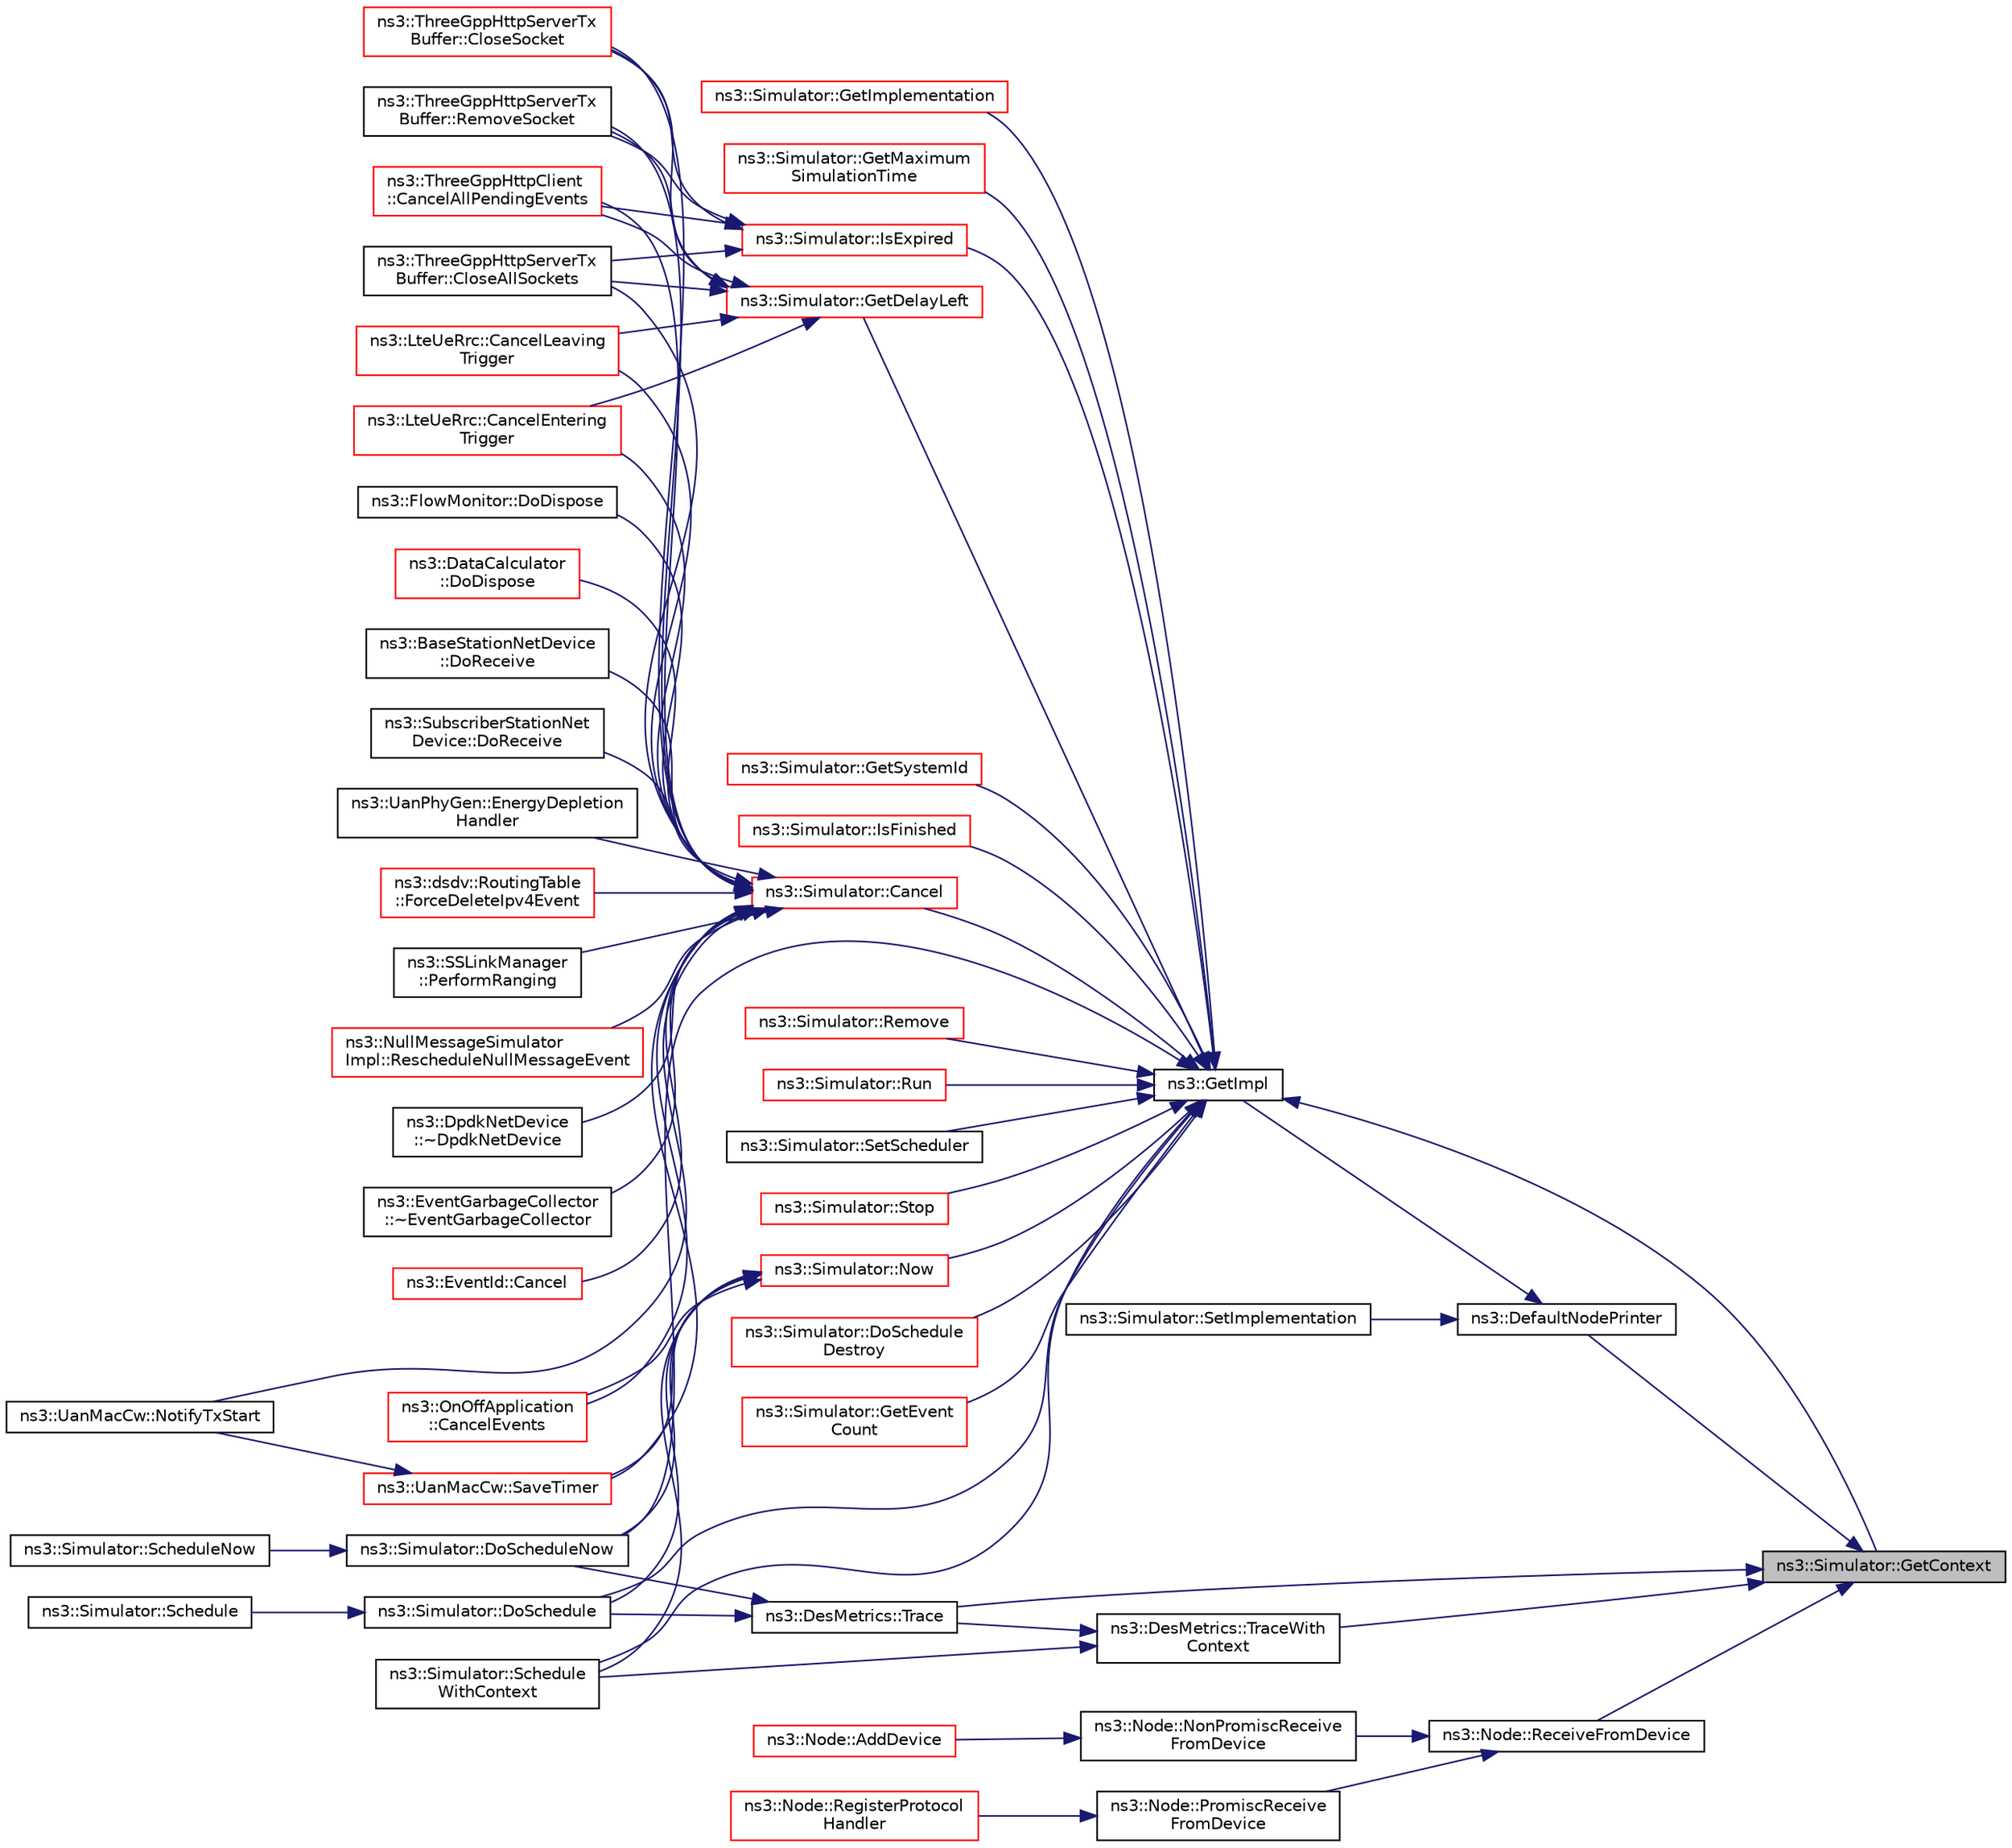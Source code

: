 digraph "ns3::Simulator::GetContext"
{
 // LATEX_PDF_SIZE
  edge [fontname="Helvetica",fontsize="10",labelfontname="Helvetica",labelfontsize="10"];
  node [fontname="Helvetica",fontsize="10",shape=record];
  rankdir="RL";
  Node1 [label="ns3::Simulator::GetContext",height=0.2,width=0.4,color="black", fillcolor="grey75", style="filled", fontcolor="black",tooltip="Get the current simulation context."];
  Node1 -> Node2 [dir="back",color="midnightblue",fontsize="10",style="solid",fontname="Helvetica"];
  Node2 [label="ns3::DefaultNodePrinter",height=0.2,width=0.4,color="black", fillcolor="white", style="filled",URL="$group__logging.html#gac4c06cbbed12229d85991ced145f6be2",tooltip="Default node id printer implementation."];
  Node2 -> Node3 [dir="back",color="midnightblue",fontsize="10",style="solid",fontname="Helvetica"];
  Node3 [label="ns3::GetImpl",height=0.2,width=0.4,color="black", fillcolor="white", style="filled",URL="$group__simulator.html#ga42eb4eddad41528d4d99794a3dae3fd0",tooltip="Get the SimulatorImpl singleton."];
  Node3 -> Node4 [dir="back",color="midnightblue",fontsize="10",style="solid",fontname="Helvetica"];
  Node4 [label="ns3::Simulator::Cancel",height=0.2,width=0.4,color="red", fillcolor="white", style="filled",URL="$classns3_1_1_simulator.html#a1b903a62d6117ef28f7ba3c6500689bf",tooltip="Set the cancel bit on this event: the event's associated function will not be invoked when it expires..."];
  Node4 -> Node5 [dir="back",color="midnightblue",fontsize="10",style="solid",fontname="Helvetica"];
  Node5 [label="ns3::DpdkNetDevice\l::~DpdkNetDevice",height=0.2,width=0.4,color="black", fillcolor="white", style="filled",URL="$classns3_1_1_dpdk_net_device.html#a34d2d295210e4e0a0fe615972c7b2fbc",tooltip="Destructor for the DpdkNetDevice."];
  Node4 -> Node6 [dir="back",color="midnightblue",fontsize="10",style="solid",fontname="Helvetica"];
  Node6 [label="ns3::EventGarbageCollector\l::~EventGarbageCollector",height=0.2,width=0.4,color="black", fillcolor="white", style="filled",URL="$classns3_1_1_event_garbage_collector.html#ad77d417d7db0bf411456bc8f94bd2b90",tooltip=" "];
  Node4 -> Node7 [dir="back",color="midnightblue",fontsize="10",style="solid",fontname="Helvetica"];
  Node7 [label="ns3::EventId::Cancel",height=0.2,width=0.4,color="red", fillcolor="white", style="filled",URL="$classns3_1_1_event_id.html#a993ae94e48e014e1afd47edb16db7a11",tooltip="This method is syntactic sugar for the ns3::Simulator::Cancel method."];
  Node4 -> Node506 [dir="back",color="midnightblue",fontsize="10",style="solid",fontname="Helvetica"];
  Node506 [label="ns3::ThreeGppHttpClient\l::CancelAllPendingEvents",height=0.2,width=0.4,color="red", fillcolor="white", style="filled",URL="$classns3_1_1_three_gpp_http_client.html#a86b8bdd3934110f7e15bb3f2fdcedcc4",tooltip="Cancels m_eventRequestMainObject, m_eventRequestEmbeddedObject, and m_eventParseMainObject."];
  Node4 -> Node512 [dir="back",color="midnightblue",fontsize="10",style="solid",fontname="Helvetica"];
  Node512 [label="ns3::LteUeRrc::CancelEntering\lTrigger",height=0.2,width=0.4,color="red", fillcolor="white", style="filled",URL="$classns3_1_1_lte_ue_rrc.html#a9221d85411de5dd375b71b44e3331c5c",tooltip="Clear all the waiting triggers in m_enteringTriggerQueue which are associated with the given measurem..."];
  Node4 -> Node521 [dir="back",color="midnightblue",fontsize="10",style="solid",fontname="Helvetica"];
  Node521 [label="ns3::OnOffApplication\l::CancelEvents",height=0.2,width=0.4,color="red", fillcolor="white", style="filled",URL="$classns3_1_1_on_off_application.html#afb253c6f54b73e7ca4599ad5541bce5c",tooltip="Cancel all pending events."];
  Node4 -> Node530 [dir="back",color="midnightblue",fontsize="10",style="solid",fontname="Helvetica"];
  Node530 [label="ns3::LteUeRrc::CancelLeaving\lTrigger",height=0.2,width=0.4,color="red", fillcolor="white", style="filled",URL="$classns3_1_1_lte_ue_rrc.html#a3e35c475cfb5361222f1556bfbd3111d",tooltip="Clear all the waiting triggers in m_leavingTriggerQueue which are associated with the given measureme..."];
  Node4 -> Node532 [dir="back",color="midnightblue",fontsize="10",style="solid",fontname="Helvetica"];
  Node532 [label="ns3::ThreeGppHttpServerTx\lBuffer::CloseAllSockets",height=0.2,width=0.4,color="black", fillcolor="white", style="filled",URL="$classns3_1_1_three_gpp_http_server_tx_buffer.html#a430ce0162f6c3b72dd7f7b54115815f3",tooltip="Close and remove all stored sockets, hence clearing the buffer."];
  Node4 -> Node533 [dir="back",color="midnightblue",fontsize="10",style="solid",fontname="Helvetica"];
  Node533 [label="ns3::ThreeGppHttpServerTx\lBuffer::CloseSocket",height=0.2,width=0.4,color="red", fillcolor="white", style="filled",URL="$classns3_1_1_three_gpp_http_server_tx_buffer.html#a97f0d9305b9477a34880f2e953a2593b",tooltip="Close and remove a socket and its associated transmission buffer, and then unset the socket's callbac..."];
  Node4 -> Node535 [dir="back",color="midnightblue",fontsize="10",style="solid",fontname="Helvetica"];
  Node535 [label="ns3::FlowMonitor::DoDispose",height=0.2,width=0.4,color="black", fillcolor="white", style="filled",URL="$classns3_1_1_flow_monitor.html#ace3e74ed05b18253c25e7c6db115cdec",tooltip="Destructor implementation."];
  Node4 -> Node536 [dir="back",color="midnightblue",fontsize="10",style="solid",fontname="Helvetica"];
  Node536 [label="ns3::DataCalculator\l::DoDispose",height=0.2,width=0.4,color="red", fillcolor="white", style="filled",URL="$classns3_1_1_data_calculator.html#ab131de1ac0b2259992b1aeaca778c75b",tooltip="Destructor implementation."];
  Node4 -> Node542 [dir="back",color="midnightblue",fontsize="10",style="solid",fontname="Helvetica"];
  Node542 [label="ns3::BaseStationNetDevice\l::DoReceive",height=0.2,width=0.4,color="black", fillcolor="white", style="filled",URL="$classns3_1_1_base_station_net_device.html#a0a6bf3deb17ab1adde07a1ed62875067",tooltip="Receive packet."];
  Node4 -> Node543 [dir="back",color="midnightblue",fontsize="10",style="solid",fontname="Helvetica"];
  Node543 [label="ns3::SubscriberStationNet\lDevice::DoReceive",height=0.2,width=0.4,color="black", fillcolor="white", style="filled",URL="$classns3_1_1_subscriber_station_net_device.html#a2cdd421837891adea005eb7cde668a1f",tooltip="Receive a packet."];
  Node4 -> Node544 [dir="back",color="midnightblue",fontsize="10",style="solid",fontname="Helvetica"];
  Node544 [label="ns3::UanPhyGen::EnergyDepletion\lHandler",height=0.2,width=0.4,color="black", fillcolor="white", style="filled",URL="$classns3_1_1_uan_phy_gen.html#a9fc9ae8608f76b03504e72f555e72aa8",tooltip="Handle the energy depletion event."];
  Node4 -> Node545 [dir="back",color="midnightblue",fontsize="10",style="solid",fontname="Helvetica"];
  Node545 [label="ns3::dsdv::RoutingTable\l::ForceDeleteIpv4Event",height=0.2,width=0.4,color="red", fillcolor="white", style="filled",URL="$classns3_1_1dsdv_1_1_routing_table.html#a39f4b7725caafbc6cd9f7c5821470d51",tooltip="Force delete an update waiting for settling time to complete as a better update to same destination w..."];
  Node4 -> Node550 [dir="back",color="midnightblue",fontsize="10",style="solid",fontname="Helvetica"];
  Node550 [label="ns3::UanMacCw::NotifyTxStart",height=0.2,width=0.4,color="black", fillcolor="white", style="filled",URL="$classns3_1_1_uan_mac_cw.html#a1b2946271fb366ede005bd76d8a841ec",tooltip="Called when transmission starts from Phy object."];
  Node4 -> Node551 [dir="back",color="midnightblue",fontsize="10",style="solid",fontname="Helvetica"];
  Node551 [label="ns3::SSLinkManager\l::PerformRanging",height=0.2,width=0.4,color="black", fillcolor="white", style="filled",URL="$classns3_1_1_s_s_link_manager.html#acd42fe66d1a247c52410fb6082e994d1",tooltip="Perform ranging."];
  Node4 -> Node552 [dir="back",color="midnightblue",fontsize="10",style="solid",fontname="Helvetica"];
  Node552 [label="ns3::ThreeGppHttpServerTx\lBuffer::RemoveSocket",height=0.2,width=0.4,color="black", fillcolor="white", style="filled",URL="$classns3_1_1_three_gpp_http_server_tx_buffer.html#afdeeacae085b41b4fe3d1f700d0499d2",tooltip="Remove a socket and its associated transmission buffer, and then unset the socket's callbacks to prev..."];
  Node4 -> Node553 [dir="back",color="midnightblue",fontsize="10",style="solid",fontname="Helvetica"];
  Node553 [label="ns3::NullMessageSimulator\lImpl::RescheduleNullMessageEvent",height=0.2,width=0.4,color="red", fillcolor="white", style="filled",URL="$classns3_1_1_null_message_simulator_impl.html#addc65b52a532801e4f2dc1fdffce2a66",tooltip=" "];
  Node4 -> Node556 [dir="back",color="midnightblue",fontsize="10",style="solid",fontname="Helvetica"];
  Node556 [label="ns3::UanMacCw::SaveTimer",height=0.2,width=0.4,color="red", fillcolor="white", style="filled",URL="$classns3_1_1_uan_mac_cw.html#adf36d5205c9faa7ed420ba1dce1114b2",tooltip="Cancel SendEvent and save remaining delay."];
  Node556 -> Node550 [dir="back",color="midnightblue",fontsize="10",style="solid",fontname="Helvetica"];
  Node3 -> Node586 [dir="back",color="midnightblue",fontsize="10",style="solid",fontname="Helvetica"];
  Node586 [label="ns3::Simulator::DoSchedule",height=0.2,width=0.4,color="black", fillcolor="white", style="filled",URL="$classns3_1_1_simulator.html#a47af23973938819bdc89cb2807e09ed5",tooltip="Implementation of the various Schedule methods."];
  Node586 -> Node587 [dir="back",color="midnightblue",fontsize="10",style="solid",fontname="Helvetica"];
  Node587 [label="ns3::Simulator::Schedule",height=0.2,width=0.4,color="black", fillcolor="white", style="filled",URL="$classns3_1_1_simulator.html#a81c1ade622b5266d81908b2a99a330d2",tooltip="Schedule a future event execution (in the same context)."];
  Node3 -> Node588 [dir="back",color="midnightblue",fontsize="10",style="solid",fontname="Helvetica"];
  Node588 [label="ns3::Simulator::DoSchedule\lDestroy",height=0.2,width=0.4,color="red", fillcolor="white", style="filled",URL="$classns3_1_1_simulator.html#a00139c9c4e854aca72063485518c0d52",tooltip="Implementation of the various ScheduleDestroy methods."];
  Node3 -> Node590 [dir="back",color="midnightblue",fontsize="10",style="solid",fontname="Helvetica"];
  Node590 [label="ns3::Simulator::DoScheduleNow",height=0.2,width=0.4,color="black", fillcolor="white", style="filled",URL="$classns3_1_1_simulator.html#a9377ee62d67f7923318c4313a3b285f8",tooltip="Implementation of the various ScheduleNow methods."];
  Node590 -> Node591 [dir="back",color="midnightblue",fontsize="10",style="solid",fontname="Helvetica"];
  Node591 [label="ns3::Simulator::ScheduleNow",height=0.2,width=0.4,color="black", fillcolor="white", style="filled",URL="$classns3_1_1_simulator.html#af7d8e897bfd150f3113cf207be7742f6",tooltip="Schedule an event to run at the current virtual time."];
  Node3 -> Node1 [dir="back",color="midnightblue",fontsize="10",style="solid",fontname="Helvetica"];
  Node3 -> Node592 [dir="back",color="midnightblue",fontsize="10",style="solid",fontname="Helvetica"];
  Node592 [label="ns3::Simulator::GetDelayLeft",height=0.2,width=0.4,color="red", fillcolor="white", style="filled",URL="$classns3_1_1_simulator.html#af2c7b4285454aa5062bd2df2bb7a7ab9",tooltip="Get the remaining time until this event will execute."];
  Node592 -> Node506 [dir="back",color="midnightblue",fontsize="10",style="solid",fontname="Helvetica"];
  Node592 -> Node512 [dir="back",color="midnightblue",fontsize="10",style="solid",fontname="Helvetica"];
  Node592 -> Node530 [dir="back",color="midnightblue",fontsize="10",style="solid",fontname="Helvetica"];
  Node592 -> Node532 [dir="back",color="midnightblue",fontsize="10",style="solid",fontname="Helvetica"];
  Node592 -> Node533 [dir="back",color="midnightblue",fontsize="10",style="solid",fontname="Helvetica"];
  Node592 -> Node552 [dir="back",color="midnightblue",fontsize="10",style="solid",fontname="Helvetica"];
  Node3 -> Node611 [dir="back",color="midnightblue",fontsize="10",style="solid",fontname="Helvetica"];
  Node611 [label="ns3::Simulator::GetEvent\lCount",height=0.2,width=0.4,color="red", fillcolor="white", style="filled",URL="$classns3_1_1_simulator.html#afdb614cf3992e0c9ce5f75bc1dceb1fe",tooltip="Get the number of events executed."];
  Node3 -> Node615 [dir="back",color="midnightblue",fontsize="10",style="solid",fontname="Helvetica"];
  Node615 [label="ns3::Simulator::GetImplementation",height=0.2,width=0.4,color="red", fillcolor="white", style="filled",URL="$classns3_1_1_simulator.html#afdbe7c7695132b3fae7cb0b5d67c04e3",tooltip="Get the SimulatorImpl singleton."];
  Node3 -> Node617 [dir="back",color="midnightblue",fontsize="10",style="solid",fontname="Helvetica"];
  Node617 [label="ns3::Simulator::GetMaximum\lSimulationTime",height=0.2,width=0.4,color="red", fillcolor="white", style="filled",URL="$classns3_1_1_simulator.html#aa8dbab888dca7bf3528421d2c5e67f99",tooltip="Get the maximum representable simulation time."];
  Node3 -> Node624 [dir="back",color="midnightblue",fontsize="10",style="solid",fontname="Helvetica"];
  Node624 [label="ns3::Simulator::GetSystemId",height=0.2,width=0.4,color="red", fillcolor="white", style="filled",URL="$classns3_1_1_simulator.html#ac956436096243081b306fe4d95040d42",tooltip="Get the system id of this simulator."];
  Node3 -> Node626 [dir="back",color="midnightblue",fontsize="10",style="solid",fontname="Helvetica"];
  Node626 [label="ns3::Simulator::IsExpired",height=0.2,width=0.4,color="red", fillcolor="white", style="filled",URL="$classns3_1_1_simulator.html#a83ac8425c319a29b64f6d3b2ffc61e9c",tooltip="Check if an event has already run or been cancelled."];
  Node626 -> Node506 [dir="back",color="midnightblue",fontsize="10",style="solid",fontname="Helvetica"];
  Node626 -> Node532 [dir="back",color="midnightblue",fontsize="10",style="solid",fontname="Helvetica"];
  Node626 -> Node533 [dir="back",color="midnightblue",fontsize="10",style="solid",fontname="Helvetica"];
  Node626 -> Node552 [dir="back",color="midnightblue",fontsize="10",style="solid",fontname="Helvetica"];
  Node3 -> Node731 [dir="back",color="midnightblue",fontsize="10",style="solid",fontname="Helvetica"];
  Node731 [label="ns3::Simulator::IsFinished",height=0.2,width=0.4,color="red", fillcolor="white", style="filled",URL="$classns3_1_1_simulator.html#aa8c662d04480705d09b3d65b4dea9d2f",tooltip="Check if the simulation should finish."];
  Node3 -> Node736 [dir="back",color="midnightblue",fontsize="10",style="solid",fontname="Helvetica"];
  Node736 [label="ns3::Simulator::Now",height=0.2,width=0.4,color="red", fillcolor="white", style="filled",URL="$classns3_1_1_simulator.html#ac3178fa975b419f7875e7105be122800",tooltip="Return the current simulation virtual time."];
  Node736 -> Node521 [dir="back",color="midnightblue",fontsize="10",style="solid",fontname="Helvetica"];
  Node736 -> Node586 [dir="back",color="midnightblue",fontsize="10",style="solid",fontname="Helvetica"];
  Node736 -> Node590 [dir="back",color="midnightblue",fontsize="10",style="solid",fontname="Helvetica"];
  Node736 -> Node556 [dir="back",color="midnightblue",fontsize="10",style="solid",fontname="Helvetica"];
  Node736 -> Node1915 [dir="back",color="midnightblue",fontsize="10",style="solid",fontname="Helvetica"];
  Node1915 [label="ns3::Simulator::Schedule\lWithContext",height=0.2,width=0.4,color="black", fillcolor="white", style="filled",URL="$classns3_1_1_simulator.html#a5ba9b2de598375791433f1bb9ba9ca83",tooltip="Schedule a future event execution (in a different context)."];
  Node3 -> Node2222 [dir="back",color="midnightblue",fontsize="10",style="solid",fontname="Helvetica"];
  Node2222 [label="ns3::Simulator::Remove",height=0.2,width=0.4,color="red", fillcolor="white", style="filled",URL="$classns3_1_1_simulator.html#ae30cacdda6cd0d5d62a8f2097b320506",tooltip="Remove an event from the event list."];
  Node3 -> Node2225 [dir="back",color="midnightblue",fontsize="10",style="solid",fontname="Helvetica"];
  Node2225 [label="ns3::Simulator::Run",height=0.2,width=0.4,color="red", fillcolor="white", style="filled",URL="$classns3_1_1_simulator.html#a84be982e6d03b62c3dc3303c75a9b909",tooltip="Run the simulation."];
  Node3 -> Node1915 [dir="back",color="midnightblue",fontsize="10",style="solid",fontname="Helvetica"];
  Node3 -> Node2249 [dir="back",color="midnightblue",fontsize="10",style="solid",fontname="Helvetica"];
  Node2249 [label="ns3::Simulator::SetScheduler",height=0.2,width=0.4,color="black", fillcolor="white", style="filled",URL="$classns3_1_1_simulator.html#a926ae3f3fc64b7ca23460a0bae02acd4",tooltip="Set the scheduler type with an ObjectFactory."];
  Node3 -> Node2250 [dir="back",color="midnightblue",fontsize="10",style="solid",fontname="Helvetica"];
  Node2250 [label="ns3::Simulator::Stop",height=0.2,width=0.4,color="red", fillcolor="white", style="filled",URL="$classns3_1_1_simulator.html#a2335ba5b62e9066e893fecb21b7f6afd",tooltip="Tell the Simulator the calling event should be the last one executed."];
  Node2 -> Node995 [dir="back",color="midnightblue",fontsize="10",style="solid",fontname="Helvetica"];
  Node995 [label="ns3::Simulator::SetImplementation",height=0.2,width=0.4,color="black", fillcolor="white", style="filled",URL="$classns3_1_1_simulator.html#ae9c56e0f229fd981f5fdf99650953473",tooltip=" "];
  Node1 -> Node2258 [dir="back",color="midnightblue",fontsize="10",style="solid",fontname="Helvetica"];
  Node2258 [label="ns3::Node::ReceiveFromDevice",height=0.2,width=0.4,color="black", fillcolor="white", style="filled",URL="$classns3_1_1_node.html#a6cbe61c071c85bb3ba5d4843132cd119",tooltip="Receive a packet from a device."];
  Node2258 -> Node2259 [dir="back",color="midnightblue",fontsize="10",style="solid",fontname="Helvetica"];
  Node2259 [label="ns3::Node::NonPromiscReceive\lFromDevice",height=0.2,width=0.4,color="black", fillcolor="white", style="filled",URL="$classns3_1_1_node.html#a72ebf5bdc911879511f1e249d471f7e5",tooltip="Receive a packet from a device in non-promiscuous mode."];
  Node2259 -> Node2260 [dir="back",color="midnightblue",fontsize="10",style="solid",fontname="Helvetica"];
  Node2260 [label="ns3::Node::AddDevice",height=0.2,width=0.4,color="red", fillcolor="white", style="filled",URL="$classns3_1_1_node.html#a42ff83ee1d5d1649c770d3f5b62375de",tooltip="Associate a NetDevice to this node."];
  Node2258 -> Node2351 [dir="back",color="midnightblue",fontsize="10",style="solid",fontname="Helvetica"];
  Node2351 [label="ns3::Node::PromiscReceive\lFromDevice",height=0.2,width=0.4,color="black", fillcolor="white", style="filled",URL="$classns3_1_1_node.html#a16cf271eeeab87dc7133ffb3f8b24dc4",tooltip="Receive a packet from a device in promiscuous mode."];
  Node2351 -> Node2352 [dir="back",color="midnightblue",fontsize="10",style="solid",fontname="Helvetica"];
  Node2352 [label="ns3::Node::RegisterProtocol\lHandler",height=0.2,width=0.4,color="red", fillcolor="white", style="filled",URL="$classns3_1_1_node.html#af713f0e7ea5c49b4fa0b3613405c45fa",tooltip=" "];
  Node1 -> Node2357 [dir="back",color="midnightblue",fontsize="10",style="solid",fontname="Helvetica"];
  Node2357 [label="ns3::DesMetrics::Trace",height=0.2,width=0.4,color="black", fillcolor="white", style="filled",URL="$classns3_1_1_des_metrics.html#ab7c6c097412d0398affbc9f8d2643160",tooltip="Trace an event to self at the time it is scheduled."];
  Node2357 -> Node586 [dir="back",color="midnightblue",fontsize="10",style="solid",fontname="Helvetica"];
  Node2357 -> Node590 [dir="back",color="midnightblue",fontsize="10",style="solid",fontname="Helvetica"];
  Node1 -> Node2358 [dir="back",color="midnightblue",fontsize="10",style="solid",fontname="Helvetica"];
  Node2358 [label="ns3::DesMetrics::TraceWith\lContext",height=0.2,width=0.4,color="black", fillcolor="white", style="filled",URL="$classns3_1_1_des_metrics.html#abc404d9eee92f4e8fd67f5d200490ed6",tooltip="Trace an event (with context) at the time it is scheduled."];
  Node2358 -> Node1915 [dir="back",color="midnightblue",fontsize="10",style="solid",fontname="Helvetica"];
  Node2358 -> Node2357 [dir="back",color="midnightblue",fontsize="10",style="solid",fontname="Helvetica"];
}
